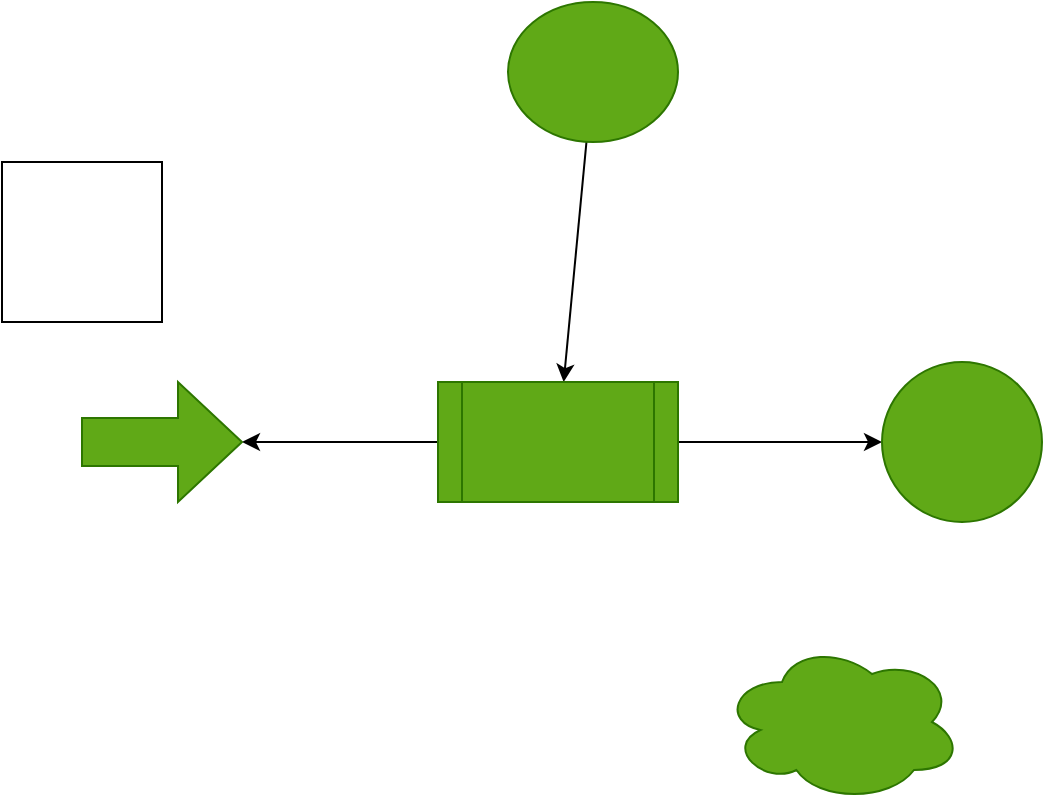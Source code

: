 <mxfile>
    <diagram id="2-Sqc6uQc-dt2ZBc2rN1" name="Page-1">
        <mxGraphModel dx="807" dy="619" grid="1" gridSize="10" guides="1" tooltips="1" connect="1" arrows="1" fold="1" page="1" pageScale="1" pageWidth="850" pageHeight="1100" math="0" shadow="0">
            <root>
                <mxCell id="0"/>
                <mxCell id="1" parent="0"/>
                <mxCell id="6" value="" style="edgeStyle=none;html=1;" edge="1" parent="1" source="3" target="5">
                    <mxGeometry relative="1" as="geometry"/>
                </mxCell>
                <mxCell id="3" value="" style="ellipse;whiteSpace=wrap;html=1;fillColor=#60a917;fontColor=#ffffff;strokeColor=#2D7600;" vertex="1" parent="1">
                    <mxGeometry x="383" y="330" width="85" height="70" as="geometry"/>
                </mxCell>
                <mxCell id="4" value="" style="whiteSpace=wrap;html=1;aspect=fixed;" vertex="1" parent="1">
                    <mxGeometry x="130" y="410" width="80" height="80" as="geometry"/>
                </mxCell>
                <mxCell id="8" value="" style="edgeStyle=none;html=1;" edge="1" parent="1" source="5" target="7">
                    <mxGeometry relative="1" as="geometry"/>
                </mxCell>
                <mxCell id="10" value="" style="edgeStyle=none;html=1;" edge="1" parent="1" source="5" target="9">
                    <mxGeometry relative="1" as="geometry"/>
                </mxCell>
                <mxCell id="5" value="" style="shape=process;whiteSpace=wrap;html=1;backgroundOutline=1;fillColor=#60a917;strokeColor=#2D7600;fontColor=#ffffff;" vertex="1" parent="1">
                    <mxGeometry x="348" y="520" width="120" height="60" as="geometry"/>
                </mxCell>
                <mxCell id="7" value="" style="shape=singleArrow;whiteSpace=wrap;html=1;arrowWidth=0.4;arrowSize=0.4;fillColor=#60a917;strokeColor=#2D7600;fontColor=#ffffff;" vertex="1" parent="1">
                    <mxGeometry x="170" y="520" width="80" height="60" as="geometry"/>
                </mxCell>
                <mxCell id="9" value="" style="ellipse;whiteSpace=wrap;html=1;fillColor=#60a917;strokeColor=#2D7600;fontColor=#ffffff;" vertex="1" parent="1">
                    <mxGeometry x="570" y="510" width="80" height="80" as="geometry"/>
                </mxCell>
                <mxCell id="11" value="" style="ellipse;shape=cloud;whiteSpace=wrap;html=1;fillColor=#60a917;strokeColor=#2D7600;fontColor=#ffffff;" vertex="1" parent="1">
                    <mxGeometry x="490" y="650" width="120" height="80" as="geometry"/>
                </mxCell>
            </root>
        </mxGraphModel>
    </diagram>
</mxfile>